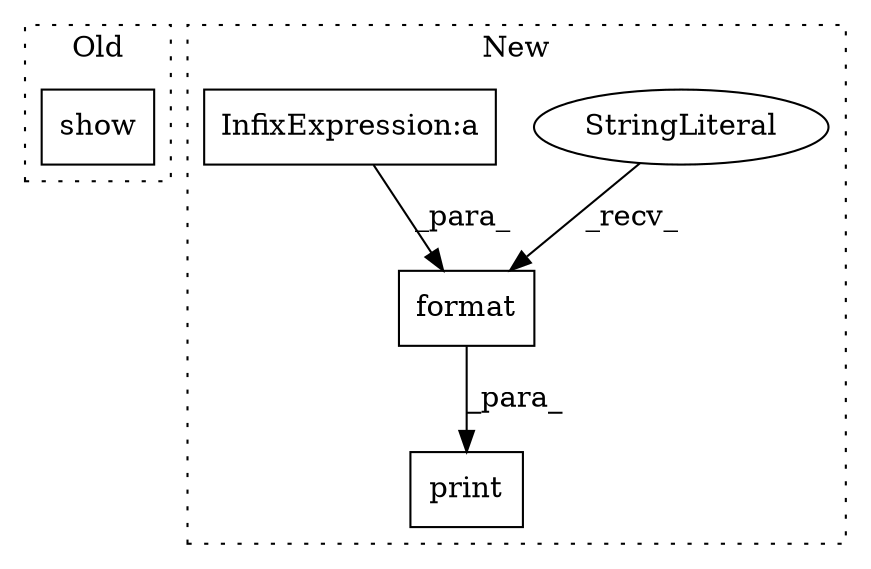 digraph G {
subgraph cluster0 {
1 [label="show" a="32" s="11477" l="6" shape="box"];
label = "Old";
style="dotted";
}
subgraph cluster1 {
2 [label="format" a="32" s="11976,11999" l="7,1" shape="box"];
3 [label="StringLiteral" a="45" s="11947" l="28" shape="ellipse"];
4 [label="print" a="32" s="11941,12000" l="6,1" shape="box"];
5 [label="InfixExpression:a" a="27" s="11991" l="3" shape="box"];
label = "New";
style="dotted";
}
2 -> 4 [label="_para_"];
3 -> 2 [label="_recv_"];
5 -> 2 [label="_para_"];
}